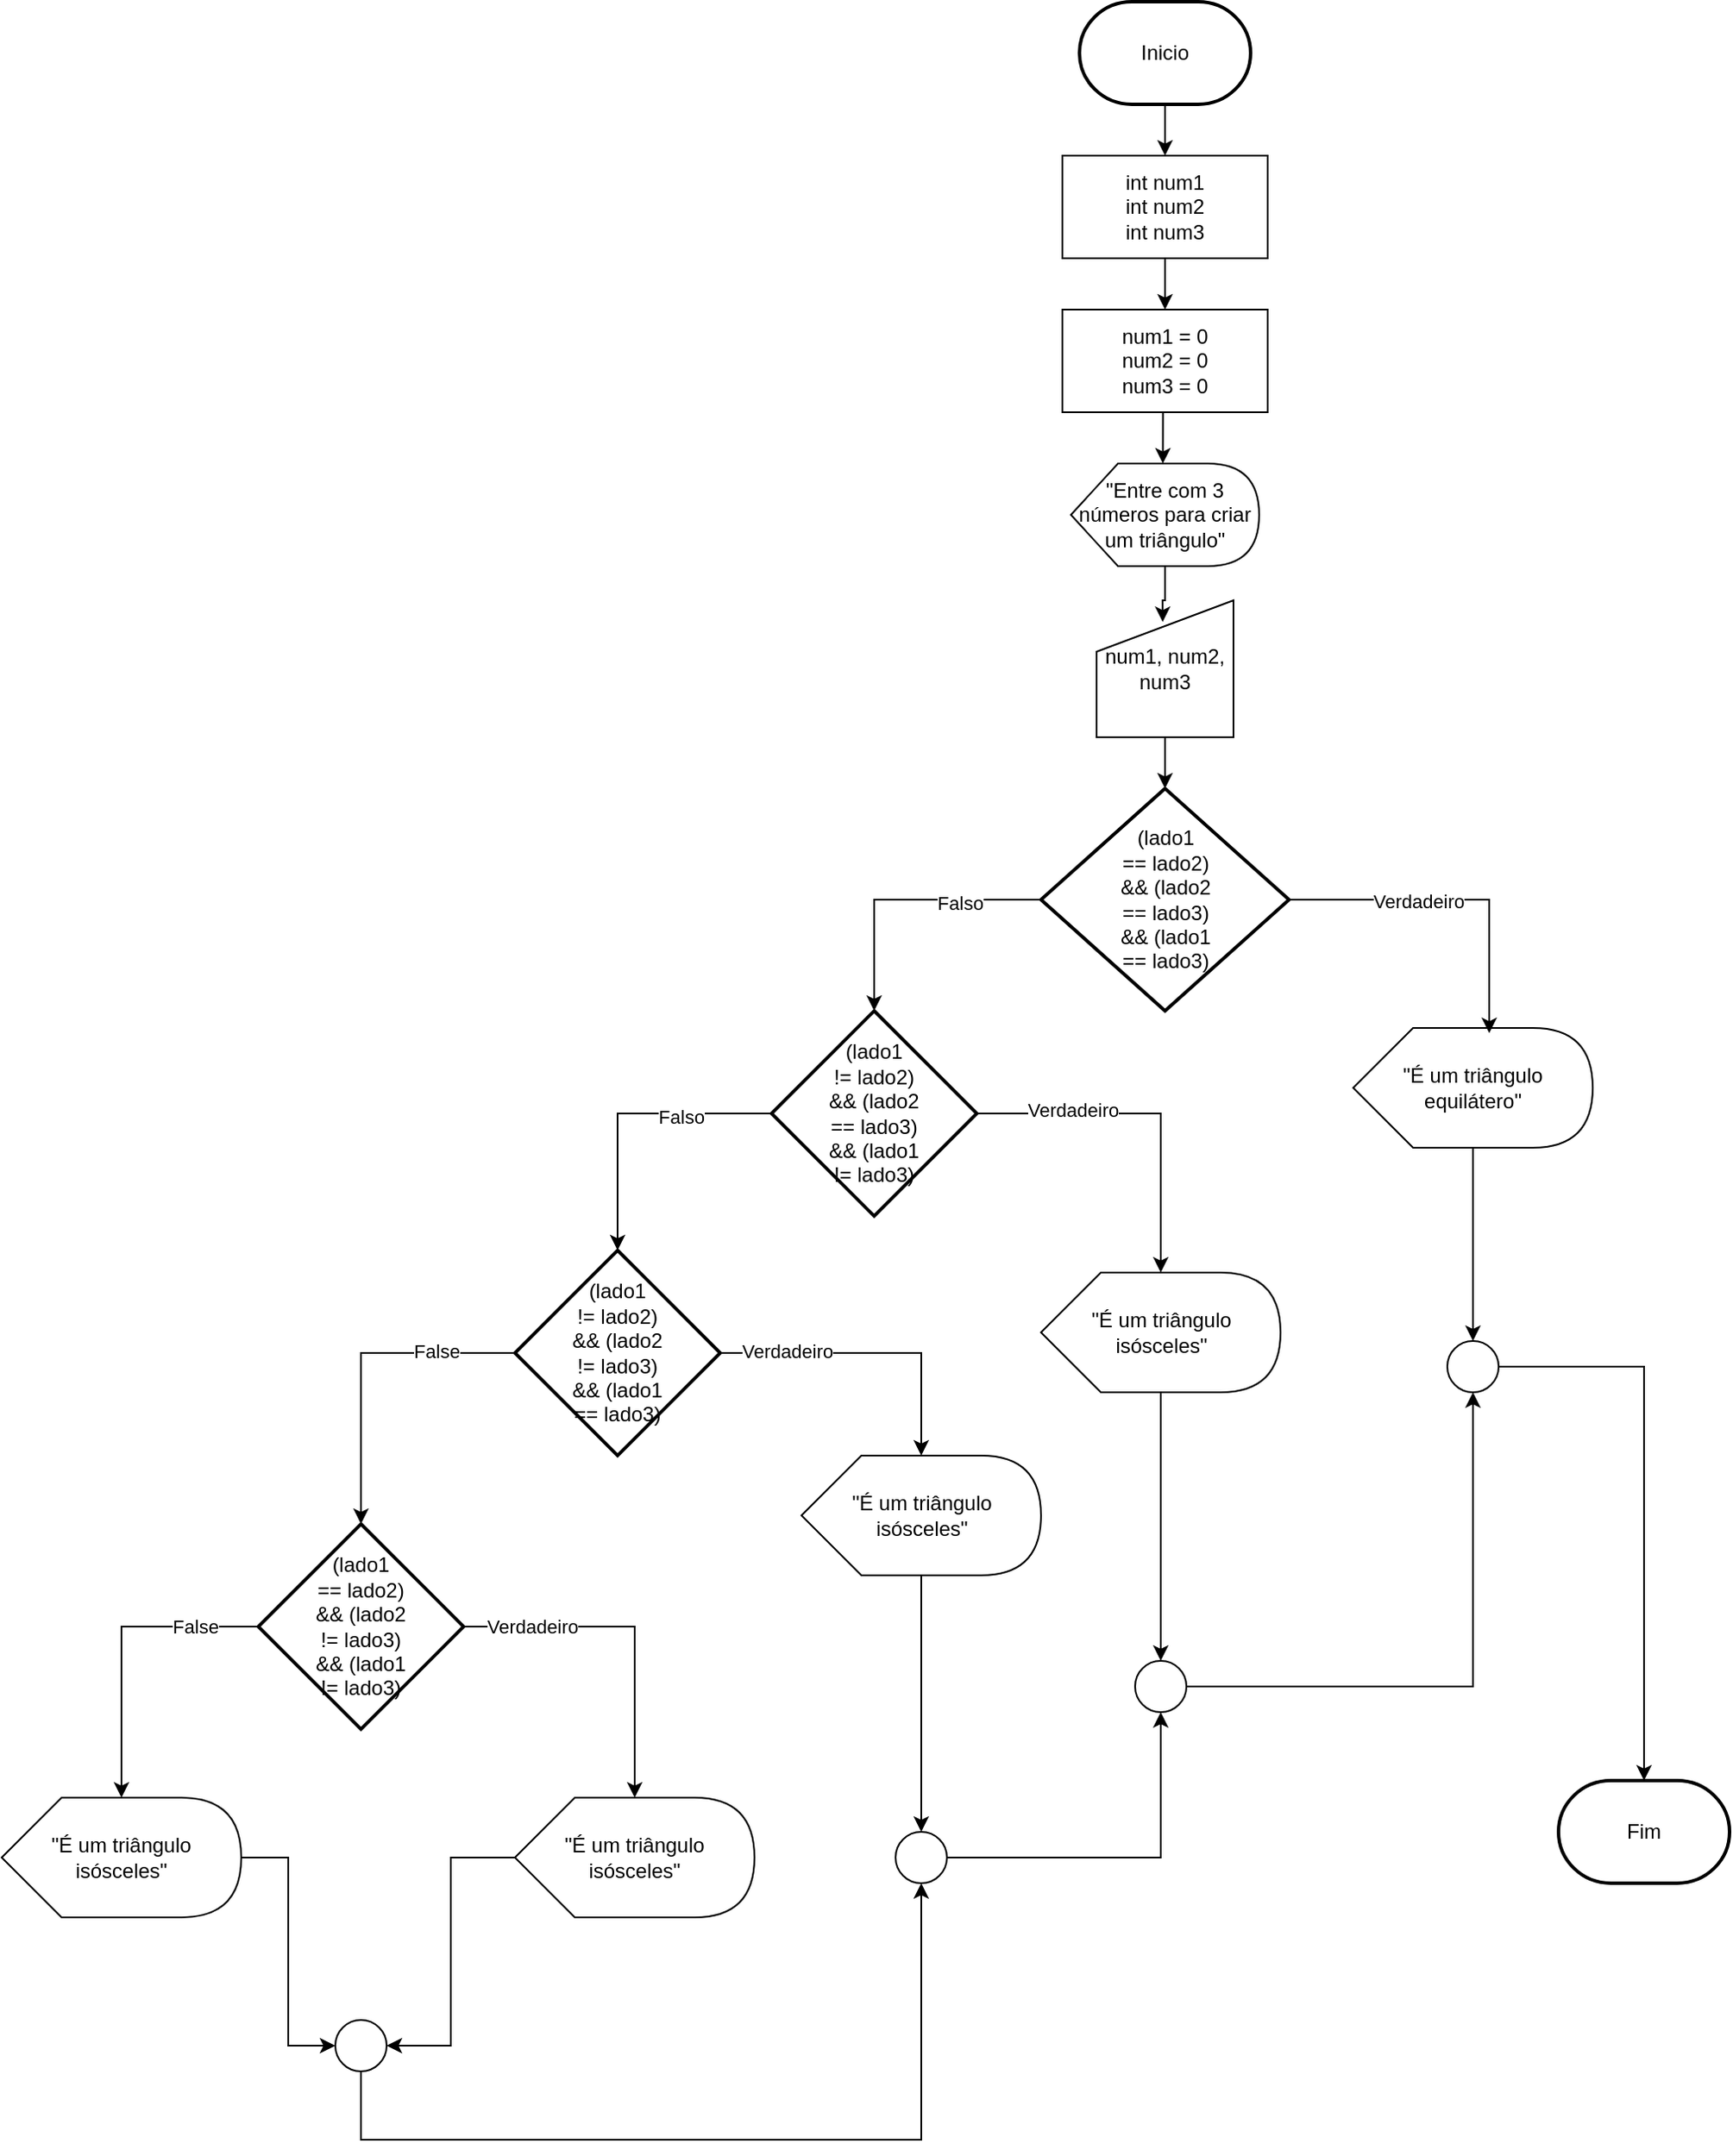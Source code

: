 <mxfile version="26.1.0">
  <diagram name="Página-1" id="t_lw8ZrfVXjr4Ya2NvLc">
    <mxGraphModel dx="2753" dy="3101" grid="1" gridSize="10" guides="1" tooltips="1" connect="1" arrows="1" fold="1" page="1" pageScale="1" pageWidth="1169" pageHeight="1654" math="0" shadow="0">
      <root>
        <mxCell id="0" />
        <mxCell id="1" parent="0" />
        <mxCell id="u0fccmSKSnQYmWBby0dz-6" style="edgeStyle=orthogonalEdgeStyle;rounded=0;orthogonalLoop=1;jettySize=auto;html=1;entryX=0.5;entryY=0;entryDx=0;entryDy=0;" parent="1" source="u0fccmSKSnQYmWBby0dz-1" target="u0fccmSKSnQYmWBby0dz-2" edge="1">
          <mxGeometry relative="1" as="geometry" />
        </mxCell>
        <mxCell id="u0fccmSKSnQYmWBby0dz-1" value="Inicio" style="strokeWidth=2;html=1;shape=mxgraph.flowchart.terminator;whiteSpace=wrap;" parent="1" vertex="1">
          <mxGeometry x="750" y="-1640" width="100" height="60" as="geometry" />
        </mxCell>
        <mxCell id="u0fccmSKSnQYmWBby0dz-7" style="edgeStyle=orthogonalEdgeStyle;rounded=0;orthogonalLoop=1;jettySize=auto;html=1;entryX=0.5;entryY=0;entryDx=0;entryDy=0;" parent="1" source="u0fccmSKSnQYmWBby0dz-2" target="u0fccmSKSnQYmWBby0dz-3" edge="1">
          <mxGeometry relative="1" as="geometry" />
        </mxCell>
        <mxCell id="u0fccmSKSnQYmWBby0dz-2" value="int num1&lt;div&gt;int num2&lt;/div&gt;&lt;div&gt;int num3&lt;/div&gt;" style="rounded=0;whiteSpace=wrap;html=1;" parent="1" vertex="1">
          <mxGeometry x="740" y="-1550" width="120" height="60" as="geometry" />
        </mxCell>
        <mxCell id="u0fccmSKSnQYmWBby0dz-3" value="num1 = 0&lt;div&gt;&lt;span style=&quot;background-color: transparent; color: light-dark(rgb(0, 0, 0), rgb(255, 255, 255));&quot;&gt;num2 = 0&lt;/span&gt;&lt;/div&gt;&lt;div&gt;&lt;span style=&quot;background-color: transparent; color: light-dark(rgb(0, 0, 0), rgb(255, 255, 255));&quot;&gt;num3 = 0&lt;/span&gt;&lt;/div&gt;" style="rounded=0;whiteSpace=wrap;html=1;" parent="1" vertex="1">
          <mxGeometry x="740" y="-1460" width="120" height="60" as="geometry" />
        </mxCell>
        <mxCell id="u0fccmSKSnQYmWBby0dz-4" value="&quot;Entre com 3 números para criar um triângulo&quot;" style="shape=display;whiteSpace=wrap;html=1;" parent="1" vertex="1">
          <mxGeometry x="745" y="-1370" width="110" height="60" as="geometry" />
        </mxCell>
        <mxCell id="u0fccmSKSnQYmWBby0dz-5" value="num1, num2, num3" style="shape=manualInput;whiteSpace=wrap;html=1;" parent="1" vertex="1">
          <mxGeometry x="760" y="-1290" width="80" height="80" as="geometry" />
        </mxCell>
        <mxCell id="u0fccmSKSnQYmWBby0dz-8" style="edgeStyle=orthogonalEdgeStyle;rounded=0;orthogonalLoop=1;jettySize=auto;html=1;exitX=0.5;exitY=1;exitDx=0;exitDy=0;entryX=0;entryY=0;entryDx=53.75;entryDy=0;entryPerimeter=0;" parent="1" source="u0fccmSKSnQYmWBby0dz-3" target="u0fccmSKSnQYmWBby0dz-4" edge="1">
          <mxGeometry relative="1" as="geometry" />
        </mxCell>
        <mxCell id="u0fccmSKSnQYmWBby0dz-9" style="edgeStyle=orthogonalEdgeStyle;rounded=0;orthogonalLoop=1;jettySize=auto;html=1;entryX=0.483;entryY=0.158;entryDx=0;entryDy=0;entryPerimeter=0;" parent="1" source="u0fccmSKSnQYmWBby0dz-4" target="u0fccmSKSnQYmWBby0dz-5" edge="1">
          <mxGeometry relative="1" as="geometry" />
        </mxCell>
        <mxCell id="u0fccmSKSnQYmWBby0dz-11" value="(lado1&lt;div&gt;== l&lt;span style=&quot;background-color: transparent; color: light-dark(rgb(0, 0, 0), rgb(255, 255, 255));&quot;&gt;ado2)&lt;/span&gt;&lt;/div&gt;&lt;div&gt;&amp;amp;&amp;amp; (lado2&lt;/div&gt;&lt;div&gt;==&amp;nbsp;&lt;span style=&quot;background-color: transparent; color: light-dark(rgb(0, 0, 0), rgb(255, 255, 255));&quot;&gt;lado3)&lt;/span&gt;&lt;/div&gt;&lt;div&gt;&lt;span style=&quot;background-color: transparent; color: light-dark(rgb(0, 0, 0), rgb(255, 255, 255));&quot;&gt;&amp;amp;&amp;amp; (lado1&lt;/span&gt;&lt;/div&gt;&lt;div&gt;&lt;span style=&quot;background-color: transparent; color: light-dark(rgb(0, 0, 0), rgb(255, 255, 255));&quot;&gt;== lado3)&lt;/span&gt;&lt;/div&gt;" style="strokeWidth=2;html=1;shape=mxgraph.flowchart.decision;whiteSpace=wrap;" parent="1" vertex="1">
          <mxGeometry x="727.5" y="-1180" width="145" height="130" as="geometry" />
        </mxCell>
        <mxCell id="u0fccmSKSnQYmWBby0dz-17" style="edgeStyle=orthogonalEdgeStyle;rounded=0;orthogonalLoop=1;jettySize=auto;html=1;exitX=0.5;exitY=1;exitDx=0;exitDy=0;entryX=0.5;entryY=0;entryDx=0;entryDy=0;entryPerimeter=0;" parent="1" source="u0fccmSKSnQYmWBby0dz-5" target="u0fccmSKSnQYmWBby0dz-11" edge="1">
          <mxGeometry relative="1" as="geometry" />
        </mxCell>
        <mxCell id="u0fccmSKSnQYmWBby0dz-38" value="Fim" style="strokeWidth=2;html=1;shape=mxgraph.flowchart.terminator;whiteSpace=wrap;" parent="1" vertex="1">
          <mxGeometry x="1030" y="-600" width="100" height="60" as="geometry" />
        </mxCell>
        <mxCell id="u0fccmSKSnQYmWBby0dz-75" value="(lado1&lt;div&gt;!= l&lt;span style=&quot;background-color: transparent; color: light-dark(rgb(0, 0, 0), rgb(255, 255, 255));&quot;&gt;ado2)&lt;/span&gt;&lt;/div&gt;&lt;div&gt;&amp;amp;&amp;amp; (lado2&lt;/div&gt;&lt;div&gt;==&amp;nbsp;&lt;span style=&quot;background-color: transparent; color: light-dark(rgb(0, 0, 0), rgb(255, 255, 255));&quot;&gt;lado3)&lt;/span&gt;&lt;/div&gt;&lt;div&gt;&lt;span style=&quot;background-color: transparent; color: light-dark(rgb(0, 0, 0), rgb(255, 255, 255));&quot;&gt;&amp;amp;&amp;amp; (lado1&lt;/span&gt;&lt;/div&gt;&lt;div&gt;&lt;span style=&quot;background-color: transparent; color: light-dark(rgb(0, 0, 0), rgb(255, 255, 255));&quot;&gt;!= lado3)&lt;/span&gt;&lt;/div&gt;" style="strokeWidth=2;html=1;shape=mxgraph.flowchart.decision;whiteSpace=wrap;" parent="1" vertex="1">
          <mxGeometry x="570" y="-1050" width="120" height="120" as="geometry" />
        </mxCell>
        <mxCell id="u0fccmSKSnQYmWBby0dz-77" style="edgeStyle=orthogonalEdgeStyle;rounded=0;orthogonalLoop=1;jettySize=auto;html=1;entryX=0.5;entryY=0;entryDx=0;entryDy=0;entryPerimeter=0;" parent="1" source="u0fccmSKSnQYmWBby0dz-11" target="u0fccmSKSnQYmWBby0dz-75" edge="1">
          <mxGeometry relative="1" as="geometry" />
        </mxCell>
        <mxCell id="-9ILNzyhnyblIV7s3YON-9" value="Falso" style="edgeLabel;html=1;align=center;verticalAlign=middle;resizable=0;points=[];" vertex="1" connectable="0" parent="u0fccmSKSnQYmWBby0dz-77">
          <mxGeometry x="-0.412" y="2" relative="1" as="geometry">
            <mxPoint as="offset" />
          </mxGeometry>
        </mxCell>
        <mxCell id="-9ILNzyhnyblIV7s3YON-36" style="edgeStyle=orthogonalEdgeStyle;rounded=0;orthogonalLoop=1;jettySize=auto;html=1;entryX=0.5;entryY=0;entryDx=0;entryDy=0;" edge="1" parent="1" source="u0fccmSKSnQYmWBby0dz-78" target="-9ILNzyhnyblIV7s3YON-35">
          <mxGeometry relative="1" as="geometry" />
        </mxCell>
        <mxCell id="u0fccmSKSnQYmWBby0dz-78" value="&quot;É um triângulo equilátero&quot;" style="shape=display;whiteSpace=wrap;html=1;" parent="1" vertex="1">
          <mxGeometry x="910" y="-1040" width="140" height="70" as="geometry" />
        </mxCell>
        <mxCell id="u0fccmSKSnQYmWBby0dz-79" style="edgeStyle=orthogonalEdgeStyle;rounded=0;orthogonalLoop=1;jettySize=auto;html=1;entryX=0.568;entryY=0.043;entryDx=0;entryDy=0;entryPerimeter=0;" parent="1" source="u0fccmSKSnQYmWBby0dz-11" target="u0fccmSKSnQYmWBby0dz-78" edge="1">
          <mxGeometry relative="1" as="geometry" />
        </mxCell>
        <mxCell id="-9ILNzyhnyblIV7s3YON-8" value="Verdadeiro" style="edgeLabel;html=1;align=center;verticalAlign=middle;resizable=0;points=[];" vertex="1" connectable="0" parent="u0fccmSKSnQYmWBby0dz-79">
          <mxGeometry x="-0.228" y="-1" relative="1" as="geometry">
            <mxPoint as="offset" />
          </mxGeometry>
        </mxCell>
        <mxCell id="-9ILNzyhnyblIV7s3YON-15" style="edgeStyle=orthogonalEdgeStyle;rounded=0;orthogonalLoop=1;jettySize=auto;html=1;" edge="1" parent="1" source="-9ILNzyhnyblIV7s3YON-1" target="-9ILNzyhnyblIV7s3YON-2">
          <mxGeometry relative="1" as="geometry" />
        </mxCell>
        <mxCell id="-9ILNzyhnyblIV7s3YON-23" value="False" style="edgeLabel;html=1;align=center;verticalAlign=middle;resizable=0;points=[];" vertex="1" connectable="0" parent="-9ILNzyhnyblIV7s3YON-15">
          <mxGeometry x="-0.514" y="-1" relative="1" as="geometry">
            <mxPoint as="offset" />
          </mxGeometry>
        </mxCell>
        <mxCell id="-9ILNzyhnyblIV7s3YON-1" value="(lado1&lt;div&gt;!= l&lt;span style=&quot;background-color: transparent; color: light-dark(rgb(0, 0, 0), rgb(255, 255, 255));&quot;&gt;ado2)&lt;/span&gt;&lt;/div&gt;&lt;div&gt;&amp;amp;&amp;amp; (lado2&lt;/div&gt;&lt;div&gt;!=&amp;nbsp;&lt;span style=&quot;background-color: transparent; color: light-dark(rgb(0, 0, 0), rgb(255, 255, 255));&quot;&gt;lado3)&lt;/span&gt;&lt;/div&gt;&lt;div&gt;&lt;span style=&quot;background-color: transparent; color: light-dark(rgb(0, 0, 0), rgb(255, 255, 255));&quot;&gt;&amp;amp;&amp;amp; (lado1&lt;/span&gt;&lt;/div&gt;&lt;div&gt;&lt;span style=&quot;background-color: transparent; color: light-dark(rgb(0, 0, 0), rgb(255, 255, 255));&quot;&gt;== lado3)&lt;/span&gt;&lt;/div&gt;" style="strokeWidth=2;html=1;shape=mxgraph.flowchart.decision;whiteSpace=wrap;" vertex="1" parent="1">
          <mxGeometry x="420" y="-910" width="120" height="120" as="geometry" />
        </mxCell>
        <mxCell id="-9ILNzyhnyblIV7s3YON-2" value="(lado1&lt;div&gt;== l&lt;span style=&quot;background-color: transparent; color: light-dark(rgb(0, 0, 0), rgb(255, 255, 255));&quot;&gt;ado2)&lt;/span&gt;&lt;/div&gt;&lt;div&gt;&amp;amp;&amp;amp; (lado2&lt;/div&gt;&lt;div&gt;!=&amp;nbsp;&lt;span style=&quot;background-color: transparent; color: light-dark(rgb(0, 0, 0), rgb(255, 255, 255));&quot;&gt;lado3)&lt;/span&gt;&lt;/div&gt;&lt;div&gt;&lt;span style=&quot;background-color: transparent; color: light-dark(rgb(0, 0, 0), rgb(255, 255, 255));&quot;&gt;&amp;amp;&amp;amp; (lado1&lt;/span&gt;&lt;/div&gt;&lt;div&gt;&lt;span style=&quot;background-color: transparent; color: light-dark(rgb(0, 0, 0), rgb(255, 255, 255));&quot;&gt;!= lado3)&lt;/span&gt;&lt;/div&gt;" style="strokeWidth=2;html=1;shape=mxgraph.flowchart.decision;whiteSpace=wrap;" vertex="1" parent="1">
          <mxGeometry x="270" y="-750" width="120" height="120" as="geometry" />
        </mxCell>
        <mxCell id="-9ILNzyhnyblIV7s3YON-33" style="edgeStyle=orthogonalEdgeStyle;rounded=0;orthogonalLoop=1;jettySize=auto;html=1;" edge="1" parent="1" source="-9ILNzyhnyblIV7s3YON-3" target="-9ILNzyhnyblIV7s3YON-32">
          <mxGeometry relative="1" as="geometry" />
        </mxCell>
        <mxCell id="-9ILNzyhnyblIV7s3YON-3" value="&quot;É um triângulo isósceles&quot;" style="shape=display;whiteSpace=wrap;html=1;" vertex="1" parent="1">
          <mxGeometry x="727.5" y="-897" width="140" height="70" as="geometry" />
        </mxCell>
        <mxCell id="-9ILNzyhnyblIV7s3YON-4" style="edgeStyle=orthogonalEdgeStyle;rounded=0;orthogonalLoop=1;jettySize=auto;html=1;entryX=0;entryY=0;entryDx=70;entryDy=0;entryPerimeter=0;" edge="1" parent="1" source="u0fccmSKSnQYmWBby0dz-75" target="-9ILNzyhnyblIV7s3YON-3">
          <mxGeometry relative="1" as="geometry" />
        </mxCell>
        <mxCell id="-9ILNzyhnyblIV7s3YON-10" value="Verdadeiro" style="edgeLabel;html=1;align=center;verticalAlign=middle;resizable=0;points=[];" vertex="1" connectable="0" parent="-9ILNzyhnyblIV7s3YON-4">
          <mxGeometry x="-0.445" y="2" relative="1" as="geometry">
            <mxPoint as="offset" />
          </mxGeometry>
        </mxCell>
        <mxCell id="-9ILNzyhnyblIV7s3YON-11" style="edgeStyle=orthogonalEdgeStyle;rounded=0;orthogonalLoop=1;jettySize=auto;html=1;entryX=0.5;entryY=0;entryDx=0;entryDy=0;entryPerimeter=0;" edge="1" parent="1" source="u0fccmSKSnQYmWBby0dz-75" target="-9ILNzyhnyblIV7s3YON-1">
          <mxGeometry relative="1" as="geometry" />
        </mxCell>
        <mxCell id="-9ILNzyhnyblIV7s3YON-12" value="Falso" style="edgeLabel;html=1;align=center;verticalAlign=middle;resizable=0;points=[];" vertex="1" connectable="0" parent="-9ILNzyhnyblIV7s3YON-11">
          <mxGeometry x="-0.368" y="2" relative="1" as="geometry">
            <mxPoint as="offset" />
          </mxGeometry>
        </mxCell>
        <mxCell id="-9ILNzyhnyblIV7s3YON-30" style="edgeStyle=orthogonalEdgeStyle;rounded=0;orthogonalLoop=1;jettySize=auto;html=1;" edge="1" parent="1" source="-9ILNzyhnyblIV7s3YON-13" target="-9ILNzyhnyblIV7s3YON-29">
          <mxGeometry relative="1" as="geometry" />
        </mxCell>
        <mxCell id="-9ILNzyhnyblIV7s3YON-13" value="&quot;É um triângulo isósceles&quot;" style="shape=display;whiteSpace=wrap;html=1;" vertex="1" parent="1">
          <mxGeometry x="587.5" y="-790" width="140" height="70" as="geometry" />
        </mxCell>
        <mxCell id="-9ILNzyhnyblIV7s3YON-14" style="edgeStyle=orthogonalEdgeStyle;rounded=0;orthogonalLoop=1;jettySize=auto;html=1;entryX=0;entryY=0;entryDx=70;entryDy=0;entryPerimeter=0;" edge="1" parent="1" source="-9ILNzyhnyblIV7s3YON-1" target="-9ILNzyhnyblIV7s3YON-13">
          <mxGeometry relative="1" as="geometry" />
        </mxCell>
        <mxCell id="-9ILNzyhnyblIV7s3YON-24" value="Verdadeiro" style="edgeLabel;html=1;align=center;verticalAlign=middle;resizable=0;points=[];" vertex="1" connectable="0" parent="-9ILNzyhnyblIV7s3YON-14">
          <mxGeometry x="-0.565" y="1" relative="1" as="geometry">
            <mxPoint as="offset" />
          </mxGeometry>
        </mxCell>
        <mxCell id="-9ILNzyhnyblIV7s3YON-26" style="edgeStyle=orthogonalEdgeStyle;rounded=0;orthogonalLoop=1;jettySize=auto;html=1;entryX=1;entryY=0.5;entryDx=0;entryDy=0;" edge="1" parent="1" source="-9ILNzyhnyblIV7s3YON-16" target="-9ILNzyhnyblIV7s3YON-25">
          <mxGeometry relative="1" as="geometry" />
        </mxCell>
        <mxCell id="-9ILNzyhnyblIV7s3YON-16" value="&quot;É um triângulo isósceles&quot;" style="shape=display;whiteSpace=wrap;html=1;" vertex="1" parent="1">
          <mxGeometry x="420" y="-590" width="140" height="70" as="geometry" />
        </mxCell>
        <mxCell id="-9ILNzyhnyblIV7s3YON-17" style="edgeStyle=orthogonalEdgeStyle;rounded=0;orthogonalLoop=1;jettySize=auto;html=1;entryX=0;entryY=0;entryDx=70;entryDy=0;entryPerimeter=0;" edge="1" parent="1" source="-9ILNzyhnyblIV7s3YON-2" target="-9ILNzyhnyblIV7s3YON-16">
          <mxGeometry relative="1" as="geometry" />
        </mxCell>
        <mxCell id="-9ILNzyhnyblIV7s3YON-19" value="Verdadeiro" style="edgeLabel;html=1;align=center;verticalAlign=middle;resizable=0;points=[];" vertex="1" connectable="0" parent="-9ILNzyhnyblIV7s3YON-17">
          <mxGeometry x="-0.604" relative="1" as="geometry">
            <mxPoint as="offset" />
          </mxGeometry>
        </mxCell>
        <mxCell id="-9ILNzyhnyblIV7s3YON-27" style="edgeStyle=orthogonalEdgeStyle;rounded=0;orthogonalLoop=1;jettySize=auto;html=1;entryX=0;entryY=0.5;entryDx=0;entryDy=0;" edge="1" parent="1" source="-9ILNzyhnyblIV7s3YON-20" target="-9ILNzyhnyblIV7s3YON-25">
          <mxGeometry relative="1" as="geometry" />
        </mxCell>
        <mxCell id="-9ILNzyhnyblIV7s3YON-20" value="&quot;É um triângulo isósceles&quot;" style="shape=display;whiteSpace=wrap;html=1;" vertex="1" parent="1">
          <mxGeometry x="120" y="-590" width="140" height="70" as="geometry" />
        </mxCell>
        <mxCell id="-9ILNzyhnyblIV7s3YON-21" style="edgeStyle=orthogonalEdgeStyle;rounded=0;orthogonalLoop=1;jettySize=auto;html=1;entryX=0;entryY=0;entryDx=70;entryDy=0;entryPerimeter=0;" edge="1" parent="1" source="-9ILNzyhnyblIV7s3YON-2" target="-9ILNzyhnyblIV7s3YON-20">
          <mxGeometry relative="1" as="geometry" />
        </mxCell>
        <mxCell id="-9ILNzyhnyblIV7s3YON-22" value="False" style="edgeLabel;html=1;align=center;verticalAlign=middle;resizable=0;points=[];" vertex="1" connectable="0" parent="-9ILNzyhnyblIV7s3YON-21">
          <mxGeometry x="-0.586" relative="1" as="geometry">
            <mxPoint as="offset" />
          </mxGeometry>
        </mxCell>
        <mxCell id="-9ILNzyhnyblIV7s3YON-31" style="edgeStyle=orthogonalEdgeStyle;rounded=0;orthogonalLoop=1;jettySize=auto;html=1;entryX=0.5;entryY=1;entryDx=0;entryDy=0;" edge="1" parent="1" source="-9ILNzyhnyblIV7s3YON-25" target="-9ILNzyhnyblIV7s3YON-29">
          <mxGeometry relative="1" as="geometry">
            <Array as="points">
              <mxPoint x="330" y="-390" />
              <mxPoint x="658" y="-390" />
            </Array>
          </mxGeometry>
        </mxCell>
        <mxCell id="-9ILNzyhnyblIV7s3YON-25" value="" style="ellipse;whiteSpace=wrap;html=1;aspect=fixed;" vertex="1" parent="1">
          <mxGeometry x="315" y="-460" width="30" height="30" as="geometry" />
        </mxCell>
        <mxCell id="-9ILNzyhnyblIV7s3YON-34" style="edgeStyle=orthogonalEdgeStyle;rounded=0;orthogonalLoop=1;jettySize=auto;html=1;entryX=0.5;entryY=1;entryDx=0;entryDy=0;" edge="1" parent="1" source="-9ILNzyhnyblIV7s3YON-29" target="-9ILNzyhnyblIV7s3YON-32">
          <mxGeometry relative="1" as="geometry" />
        </mxCell>
        <mxCell id="-9ILNzyhnyblIV7s3YON-29" value="" style="ellipse;whiteSpace=wrap;html=1;aspect=fixed;" vertex="1" parent="1">
          <mxGeometry x="642.5" y="-570" width="30" height="30" as="geometry" />
        </mxCell>
        <mxCell id="-9ILNzyhnyblIV7s3YON-37" style="edgeStyle=orthogonalEdgeStyle;rounded=0;orthogonalLoop=1;jettySize=auto;html=1;entryX=0.5;entryY=1;entryDx=0;entryDy=0;" edge="1" parent="1" source="-9ILNzyhnyblIV7s3YON-32" target="-9ILNzyhnyblIV7s3YON-35">
          <mxGeometry relative="1" as="geometry" />
        </mxCell>
        <mxCell id="-9ILNzyhnyblIV7s3YON-32" value="" style="ellipse;whiteSpace=wrap;html=1;aspect=fixed;" vertex="1" parent="1">
          <mxGeometry x="782.5" y="-670" width="30" height="30" as="geometry" />
        </mxCell>
        <mxCell id="-9ILNzyhnyblIV7s3YON-35" value="" style="ellipse;whiteSpace=wrap;html=1;aspect=fixed;" vertex="1" parent="1">
          <mxGeometry x="965" y="-857" width="30" height="30" as="geometry" />
        </mxCell>
        <mxCell id="-9ILNzyhnyblIV7s3YON-38" style="edgeStyle=orthogonalEdgeStyle;rounded=0;orthogonalLoop=1;jettySize=auto;html=1;entryX=0.5;entryY=0;entryDx=0;entryDy=0;entryPerimeter=0;" edge="1" parent="1" source="-9ILNzyhnyblIV7s3YON-35" target="u0fccmSKSnQYmWBby0dz-38">
          <mxGeometry relative="1" as="geometry" />
        </mxCell>
      </root>
    </mxGraphModel>
  </diagram>
</mxfile>
